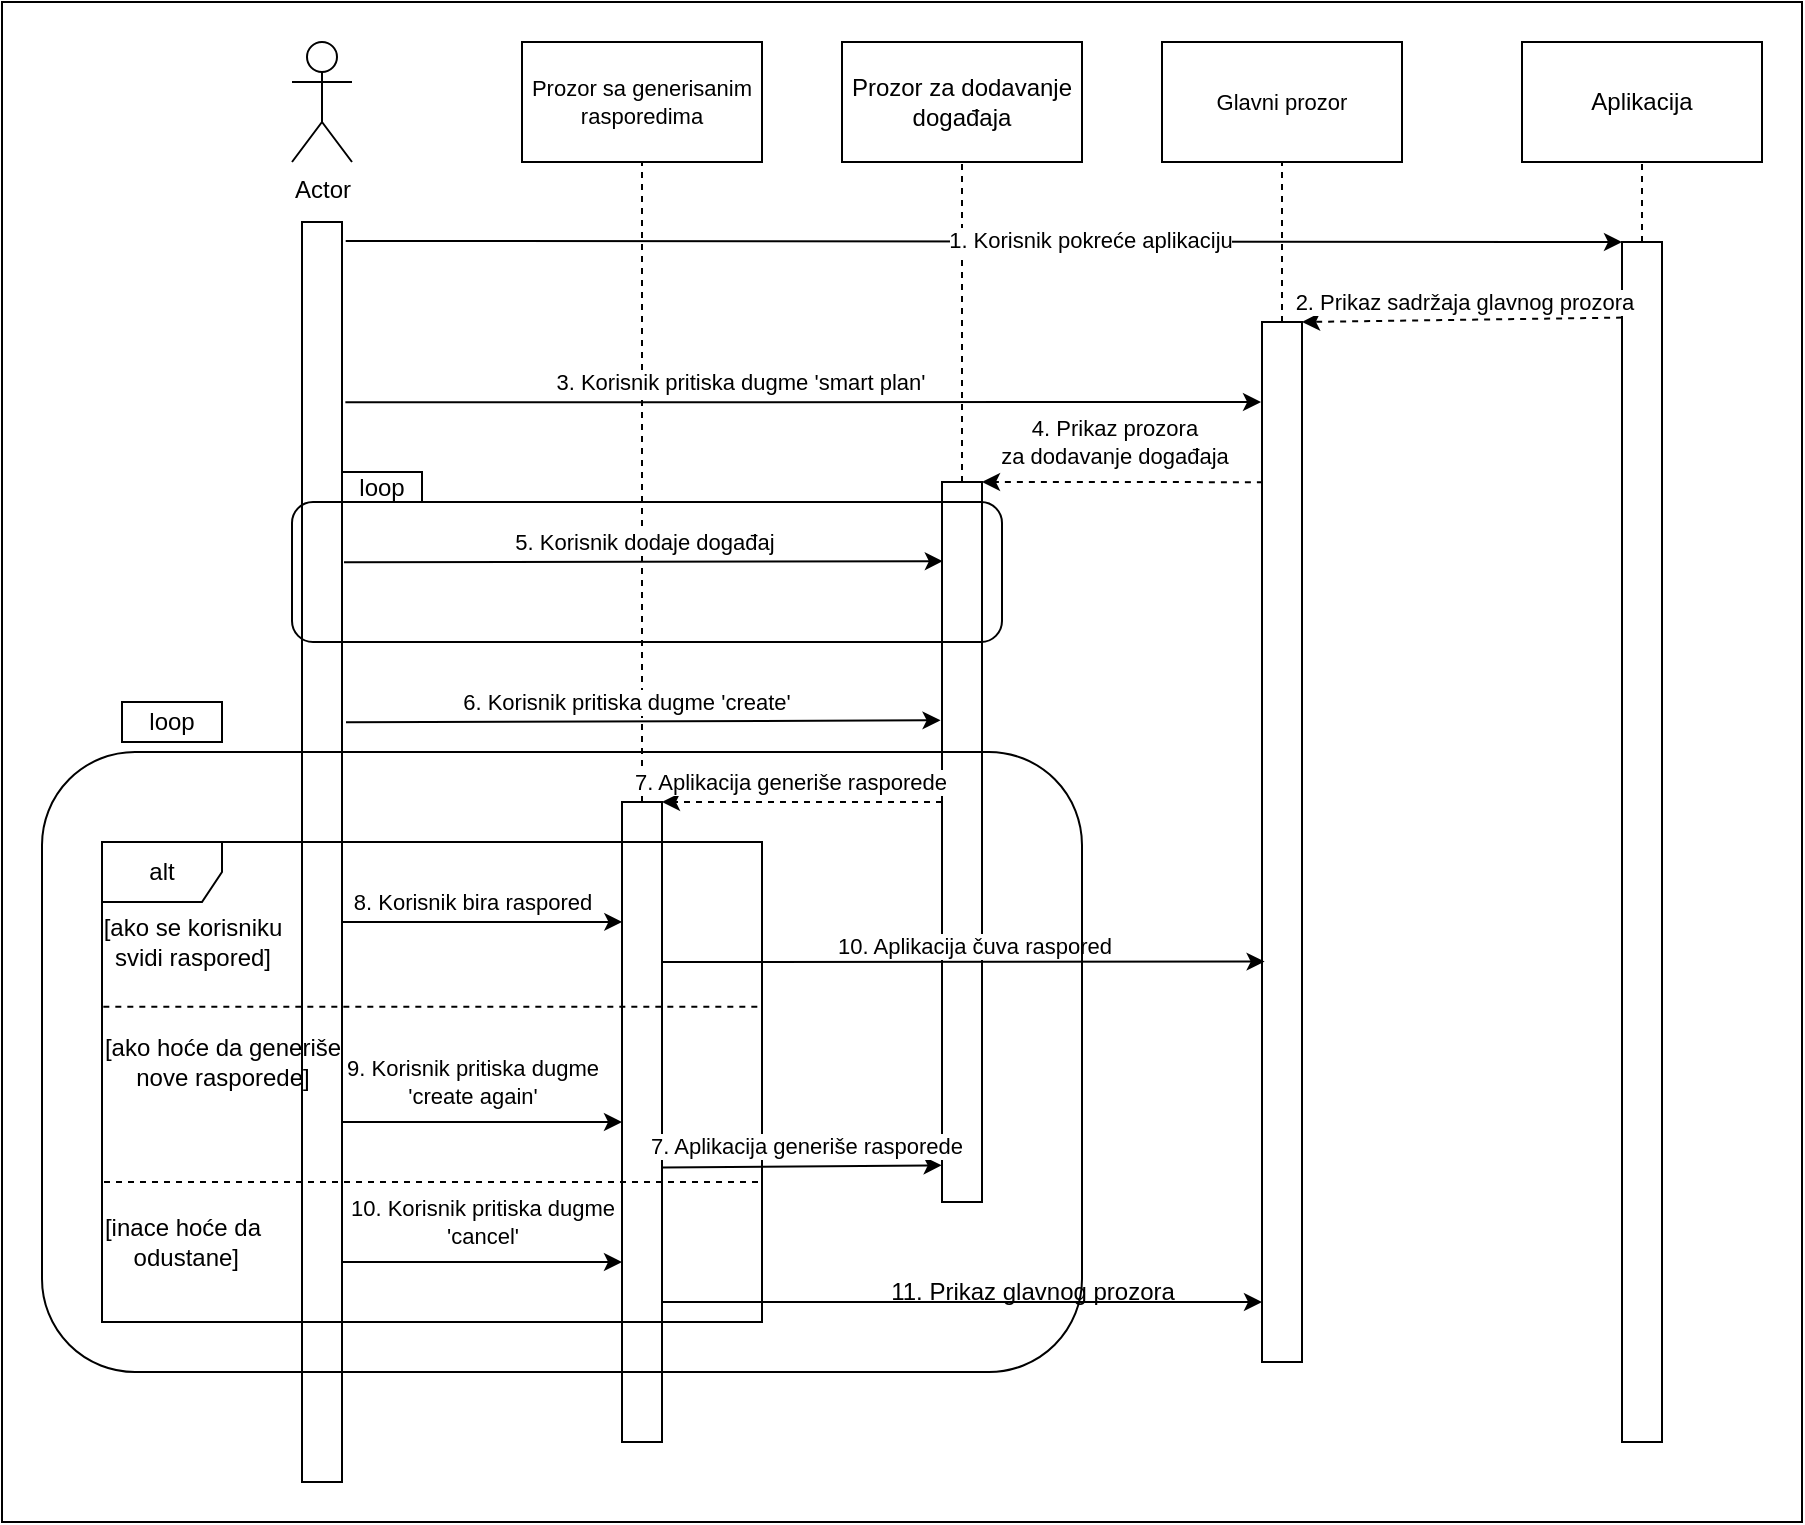 <mxfile version="22.1.3" type="device">
  <diagram name="Page-1" id="FcJH-Z4t9lqNdIpB60NR">
    <mxGraphModel dx="2284" dy="799" grid="1" gridSize="10" guides="1" tooltips="1" connect="1" arrows="1" fold="1" page="1" pageScale="1" pageWidth="850" pageHeight="1100" math="0" shadow="0">
      <root>
        <mxCell id="0" />
        <mxCell id="1" parent="0" />
        <mxCell id="3XUADEzdGJmMBm6TumV_-1" value="Actor" style="shape=umlActor;verticalLabelPosition=bottom;verticalAlign=top;html=1;outlineConnect=0;" parent="1" vertex="1">
          <mxGeometry x="85" y="20" width="30" height="60" as="geometry" />
        </mxCell>
        <mxCell id="3XUADEzdGJmMBm6TumV_-2" value="" style="rounded=0;whiteSpace=wrap;html=1;" parent="1" vertex="1">
          <mxGeometry x="90" y="110" width="20" height="630" as="geometry" />
        </mxCell>
        <mxCell id="3XUADEzdGJmMBm6TumV_-9" value="" style="rounded=0;whiteSpace=wrap;html=1;" parent="1" vertex="1">
          <mxGeometry x="750" y="120" width="20" height="600" as="geometry" />
        </mxCell>
        <mxCell id="3XUADEzdGJmMBm6TumV_-11" value="Aplikacija" style="rounded=0;whiteSpace=wrap;html=1;" parent="1" vertex="1">
          <mxGeometry x="700" y="20" width="120" height="60" as="geometry" />
        </mxCell>
        <mxCell id="3XUADEzdGJmMBm6TumV_-14" value="" style="endArrow=none;html=1;rounded=0;entryX=0.5;entryY=1;entryDx=0;entryDy=0;dashed=1;" parent="1" source="3XUADEzdGJmMBm6TumV_-9" target="3XUADEzdGJmMBm6TumV_-11" edge="1">
          <mxGeometry width="50" height="50" relative="1" as="geometry">
            <mxPoint x="650" y="180" as="sourcePoint" />
            <mxPoint x="791" y="92" as="targetPoint" />
          </mxGeometry>
        </mxCell>
        <mxCell id="3XUADEzdGJmMBm6TumV_-20" value="Prozor za dodavanje događaja" style="rounded=0;whiteSpace=wrap;html=1;" parent="1" vertex="1">
          <mxGeometry x="360" y="20" width="120" height="60" as="geometry" />
        </mxCell>
        <mxCell id="3XUADEzdGJmMBm6TumV_-21" value="" style="rounded=0;whiteSpace=wrap;html=1;" parent="1" vertex="1">
          <mxGeometry x="410" y="240" width="20" height="360" as="geometry" />
        </mxCell>
        <mxCell id="3XUADEzdGJmMBm6TumV_-27" value="" style="endArrow=none;dashed=1;html=1;rounded=0;labelBackgroundColor=default;strokeColor=default;align=center;verticalAlign=middle;fontFamily=Helvetica;fontSize=11;fontColor=default;shape=connector;entryX=0.5;entryY=1;entryDx=0;entryDy=0;exitX=0.5;exitY=0;exitDx=0;exitDy=0;" parent="1" source="3XUADEzdGJmMBm6TumV_-21" target="3XUADEzdGJmMBm6TumV_-20" edge="1">
          <mxGeometry width="50" height="50" relative="1" as="geometry">
            <mxPoint x="450" y="410" as="sourcePoint" />
            <mxPoint x="500" y="360" as="targetPoint" />
          </mxGeometry>
        </mxCell>
        <mxCell id="3XUADEzdGJmMBm6TumV_-32" value="Glavni prozor" style="rounded=0;whiteSpace=wrap;html=1;fontFamily=Helvetica;fontSize=11;fontColor=default;" parent="1" vertex="1">
          <mxGeometry x="520" y="20" width="120" height="60" as="geometry" />
        </mxCell>
        <mxCell id="3XUADEzdGJmMBm6TumV_-33" value="" style="rounded=0;whiteSpace=wrap;html=1;" parent="1" vertex="1">
          <mxGeometry x="570" y="160" width="20" height="520" as="geometry" />
        </mxCell>
        <mxCell id="3XUADEzdGJmMBm6TumV_-34" value="" style="endArrow=none;dashed=1;html=1;rounded=0;labelBackgroundColor=default;strokeColor=default;align=center;verticalAlign=middle;fontFamily=Helvetica;fontSize=11;fontColor=default;shape=connector;entryX=0.5;entryY=1;entryDx=0;entryDy=0;exitX=0.5;exitY=0;exitDx=0;exitDy=0;" parent="1" source="3XUADEzdGJmMBm6TumV_-33" target="3XUADEzdGJmMBm6TumV_-32" edge="1">
          <mxGeometry width="50" height="50" relative="1" as="geometry">
            <mxPoint x="450" y="410" as="sourcePoint" />
            <mxPoint x="500" y="360" as="targetPoint" />
          </mxGeometry>
        </mxCell>
        <mxCell id="3XUADEzdGJmMBm6TumV_-47" value="" style="rounded=0;whiteSpace=wrap;html=1;" parent="1" vertex="1">
          <mxGeometry x="250" y="400" width="20" height="320" as="geometry" />
        </mxCell>
        <mxCell id="3XUADEzdGJmMBm6TumV_-50" value="Prozor sa generisanim rasporedima" style="rounded=0;whiteSpace=wrap;html=1;fontFamily=Helvetica;fontSize=11;fontColor=default;" parent="1" vertex="1">
          <mxGeometry x="200" y="20" width="120" height="60" as="geometry" />
        </mxCell>
        <mxCell id="3XUADEzdGJmMBm6TumV_-51" value="" style="endArrow=none;dashed=1;html=1;rounded=0;labelBackgroundColor=default;strokeColor=default;align=center;verticalAlign=middle;fontFamily=Helvetica;fontSize=11;fontColor=default;shape=connector;entryX=0.5;entryY=1;entryDx=0;entryDy=0;exitX=0.5;exitY=0;exitDx=0;exitDy=0;" parent="1" source="3XUADEzdGJmMBm6TumV_-47" target="3XUADEzdGJmMBm6TumV_-50" edge="1">
          <mxGeometry width="50" height="50" relative="1" as="geometry">
            <mxPoint x="520" y="480" as="sourcePoint" />
            <mxPoint x="570" y="430" as="targetPoint" />
          </mxGeometry>
        </mxCell>
        <mxCell id="SfPmuoAr8hzWgJLUk2lE-5" value="" style="endArrow=classic;html=1;rounded=0;entryX=1;entryY=0;entryDx=0;entryDy=0;exitX=0.003;exitY=0.063;exitDx=0;exitDy=0;exitPerimeter=0;dashed=1;" edge="1" parent="1" source="3XUADEzdGJmMBm6TumV_-9" target="3XUADEzdGJmMBm6TumV_-33">
          <mxGeometry width="50" height="50" relative="1" as="geometry">
            <mxPoint x="600" y="470" as="sourcePoint" />
            <mxPoint x="650" y="420" as="targetPoint" />
          </mxGeometry>
        </mxCell>
        <mxCell id="SfPmuoAr8hzWgJLUk2lE-8" value="2. Prikaz sadržaja glavnog prozora" style="edgeLabel;html=1;align=center;verticalAlign=middle;resizable=0;points=[];" vertex="1" connectable="0" parent="SfPmuoAr8hzWgJLUk2lE-5">
          <mxGeometry x="-0.226" y="-1" relative="1" as="geometry">
            <mxPoint x="-17" y="-8" as="offset" />
          </mxGeometry>
        </mxCell>
        <mxCell id="SfPmuoAr8hzWgJLUk2lE-6" value="" style="endArrow=classic;html=1;rounded=0;exitX=1.093;exitY=0.015;exitDx=0;exitDy=0;exitPerimeter=0;entryX=0;entryY=0;entryDx=0;entryDy=0;" edge="1" parent="1" source="3XUADEzdGJmMBm6TumV_-2" target="3XUADEzdGJmMBm6TumV_-9">
          <mxGeometry width="50" height="50" relative="1" as="geometry">
            <mxPoint x="430" y="180" as="sourcePoint" />
            <mxPoint x="480" y="130" as="targetPoint" />
          </mxGeometry>
        </mxCell>
        <mxCell id="SfPmuoAr8hzWgJLUk2lE-7" value="1. Korisnik pokreće aplikaciju" style="edgeLabel;html=1;align=center;verticalAlign=middle;resizable=0;points=[];" vertex="1" connectable="0" parent="SfPmuoAr8hzWgJLUk2lE-6">
          <mxGeometry x="0.166" y="1" relative="1" as="geometry">
            <mxPoint as="offset" />
          </mxGeometry>
        </mxCell>
        <mxCell id="SfPmuoAr8hzWgJLUk2lE-9" value="" style="endArrow=classic;html=1;rounded=0;exitX=1.084;exitY=0.143;exitDx=0;exitDy=0;exitPerimeter=0;entryX=-0.024;entryY=0.077;entryDx=0;entryDy=0;entryPerimeter=0;" edge="1" parent="1" source="3XUADEzdGJmMBm6TumV_-2" target="3XUADEzdGJmMBm6TumV_-33">
          <mxGeometry width="50" height="50" relative="1" as="geometry">
            <mxPoint x="450" y="340" as="sourcePoint" />
            <mxPoint x="500" y="290" as="targetPoint" />
          </mxGeometry>
        </mxCell>
        <mxCell id="SfPmuoAr8hzWgJLUk2lE-10" value="3. Korisnik pritiska dugme &#39;smart plan&#39;" style="edgeLabel;html=1;align=center;verticalAlign=middle;resizable=0;points=[];" vertex="1" connectable="0" parent="SfPmuoAr8hzWgJLUk2lE-9">
          <mxGeometry x="-0.138" y="2" relative="1" as="geometry">
            <mxPoint y="-8" as="offset" />
          </mxGeometry>
        </mxCell>
        <mxCell id="SfPmuoAr8hzWgJLUk2lE-11" value="" style="endArrow=classic;html=1;rounded=0;entryX=1;entryY=0;entryDx=0;entryDy=0;exitX=0.022;exitY=0.154;exitDx=0;exitDy=0;exitPerimeter=0;dashed=1;" edge="1" parent="1" source="3XUADEzdGJmMBm6TumV_-33" target="3XUADEzdGJmMBm6TumV_-21">
          <mxGeometry width="50" height="50" relative="1" as="geometry">
            <mxPoint x="540" y="240" as="sourcePoint" />
            <mxPoint x="610" y="260" as="targetPoint" />
          </mxGeometry>
        </mxCell>
        <mxCell id="SfPmuoAr8hzWgJLUk2lE-12" value="4. Prikaz prozora&lt;br&gt;za dodavanje događaja" style="edgeLabel;html=1;align=center;verticalAlign=middle;resizable=0;points=[];" vertex="1" connectable="0" parent="SfPmuoAr8hzWgJLUk2lE-11">
          <mxGeometry x="0.12" relative="1" as="geometry">
            <mxPoint x="4" y="-20" as="offset" />
          </mxGeometry>
        </mxCell>
        <mxCell id="SfPmuoAr8hzWgJLUk2lE-14" value="" style="endArrow=classic;html=1;rounded=0;exitX=1.05;exitY=0.27;exitDx=0;exitDy=0;exitPerimeter=0;entryX=0.021;entryY=0.11;entryDx=0;entryDy=0;entryPerimeter=0;" edge="1" parent="1" source="3XUADEzdGJmMBm6TumV_-2" target="3XUADEzdGJmMBm6TumV_-21">
          <mxGeometry width="50" height="50" relative="1" as="geometry">
            <mxPoint x="640" y="300" as="sourcePoint" />
            <mxPoint x="410" y="340" as="targetPoint" />
          </mxGeometry>
        </mxCell>
        <mxCell id="SfPmuoAr8hzWgJLUk2lE-15" value="5. Korisnik dodaje događaj" style="edgeLabel;html=1;align=center;verticalAlign=middle;resizable=0;points=[];" vertex="1" connectable="0" parent="SfPmuoAr8hzWgJLUk2lE-14">
          <mxGeometry x="0.002" y="-2" relative="1" as="geometry">
            <mxPoint y="-12" as="offset" />
          </mxGeometry>
        </mxCell>
        <mxCell id="SfPmuoAr8hzWgJLUk2lE-20" value="loop" style="rounded=0;whiteSpace=wrap;html=1;" vertex="1" parent="1">
          <mxGeometry x="110" y="235" width="40" height="15" as="geometry" />
        </mxCell>
        <mxCell id="SfPmuoAr8hzWgJLUk2lE-21" value="" style="endArrow=classic;html=1;rounded=0;exitX=1.1;exitY=0.397;exitDx=0;exitDy=0;exitPerimeter=0;entryX=-0.036;entryY=0.331;entryDx=0;entryDy=0;entryPerimeter=0;" edge="1" parent="1" source="3XUADEzdGJmMBm6TumV_-2" target="3XUADEzdGJmMBm6TumV_-21">
          <mxGeometry width="50" height="50" relative="1" as="geometry">
            <mxPoint x="480" y="410" as="sourcePoint" />
            <mxPoint x="370" y="360" as="targetPoint" />
          </mxGeometry>
        </mxCell>
        <mxCell id="SfPmuoAr8hzWgJLUk2lE-22" value="6. Korisnik pritiska dugme &#39;create&#39;" style="edgeLabel;html=1;align=center;verticalAlign=middle;resizable=0;points=[];" vertex="1" connectable="0" parent="SfPmuoAr8hzWgJLUk2lE-21">
          <mxGeometry x="0.106" relative="1" as="geometry">
            <mxPoint x="-25" y="-10" as="offset" />
          </mxGeometry>
        </mxCell>
        <mxCell id="SfPmuoAr8hzWgJLUk2lE-23" value="" style="endArrow=classic;html=1;rounded=0;entryX=1;entryY=0;entryDx=0;entryDy=0;dashed=1;" edge="1" parent="1" target="3XUADEzdGJmMBm6TumV_-47">
          <mxGeometry width="50" height="50" relative="1" as="geometry">
            <mxPoint x="410" y="400" as="sourcePoint" />
            <mxPoint x="370" y="470" as="targetPoint" />
            <Array as="points" />
          </mxGeometry>
        </mxCell>
        <mxCell id="SfPmuoAr8hzWgJLUk2lE-26" value="7. Aplikacija generiše rasporede" style="edgeLabel;html=1;align=center;verticalAlign=middle;resizable=0;points=[];" vertex="1" connectable="0" parent="SfPmuoAr8hzWgJLUk2lE-23">
          <mxGeometry x="-0.096" y="-1" relative="1" as="geometry">
            <mxPoint x="-13" y="-9" as="offset" />
          </mxGeometry>
        </mxCell>
        <mxCell id="SfPmuoAr8hzWgJLUk2lE-27" value="" style="endArrow=classic;html=1;rounded=0;exitX=0.288;exitY=0.274;exitDx=0;exitDy=0;exitPerimeter=0;entryX=0.558;entryY=0.274;entryDx=0;entryDy=0;entryPerimeter=0;" edge="1" parent="1" source="SfPmuoAr8hzWgJLUk2lE-42" target="SfPmuoAr8hzWgJLUk2lE-42">
          <mxGeometry width="50" height="50" relative="1" as="geometry">
            <mxPoint x="110" y="440" as="sourcePoint" />
            <mxPoint x="250" y="480" as="targetPoint" />
          </mxGeometry>
        </mxCell>
        <mxCell id="SfPmuoAr8hzWgJLUk2lE-28" value="8. Korisnik bira raspored" style="edgeLabel;html=1;align=center;verticalAlign=middle;resizable=0;points=[];" vertex="1" connectable="0" parent="SfPmuoAr8hzWgJLUk2lE-27">
          <mxGeometry x="-0.369" y="2" relative="1" as="geometry">
            <mxPoint x="20" y="-8" as="offset" />
          </mxGeometry>
        </mxCell>
        <mxCell id="SfPmuoAr8hzWgJLUk2lE-30" value="alt" style="shape=umlFrame;whiteSpace=wrap;html=1;pointerEvents=0;" vertex="1" parent="1">
          <mxGeometry x="-10" y="420" width="330" height="240" as="geometry" />
        </mxCell>
        <mxCell id="SfPmuoAr8hzWgJLUk2lE-33" value="[ako se korisniku&lt;br&gt;svidi raspored]" style="text;html=1;align=center;verticalAlign=middle;resizable=0;points=[];autosize=1;strokeColor=none;fillColor=none;" vertex="1" parent="1">
          <mxGeometry x="-20" y="450" width="110" height="40" as="geometry" />
        </mxCell>
        <mxCell id="SfPmuoAr8hzWgJLUk2lE-34" value="" style="endArrow=none;dashed=1;html=1;rounded=0;exitX=0.002;exitY=0.343;exitDx=0;exitDy=0;exitPerimeter=0;entryX=1;entryY=0.343;entryDx=0;entryDy=0;entryPerimeter=0;" edge="1" parent="1" source="SfPmuoAr8hzWgJLUk2lE-30" target="SfPmuoAr8hzWgJLUk2lE-30">
          <mxGeometry width="50" height="50" relative="1" as="geometry">
            <mxPoint x="210" y="520" as="sourcePoint" />
            <mxPoint x="260" y="470" as="targetPoint" />
          </mxGeometry>
        </mxCell>
        <mxCell id="SfPmuoAr8hzWgJLUk2lE-35" value="[ako hoće da generiše&lt;br&gt;nove rasporede]" style="text;html=1;align=center;verticalAlign=middle;resizable=0;points=[];autosize=1;strokeColor=none;fillColor=none;" vertex="1" parent="1">
          <mxGeometry x="-20" y="510" width="140" height="40" as="geometry" />
        </mxCell>
        <mxCell id="SfPmuoAr8hzWgJLUk2lE-36" value="" style="endArrow=classic;html=1;rounded=0;" edge="1" parent="1">
          <mxGeometry width="50" height="50" relative="1" as="geometry">
            <mxPoint x="110" y="560" as="sourcePoint" />
            <mxPoint x="250" y="560" as="targetPoint" />
          </mxGeometry>
        </mxCell>
        <mxCell id="SfPmuoAr8hzWgJLUk2lE-37" value="9. Korisnik pritiska dugme&lt;br&gt;&#39;create again&#39;" style="edgeLabel;html=1;align=center;verticalAlign=middle;resizable=0;points=[];" vertex="1" connectable="0" parent="SfPmuoAr8hzWgJLUk2lE-36">
          <mxGeometry x="-0.124" y="2" relative="1" as="geometry">
            <mxPoint x="3" y="-18" as="offset" />
          </mxGeometry>
        </mxCell>
        <mxCell id="SfPmuoAr8hzWgJLUk2lE-38" value="" style="endArrow=classic;html=1;rounded=0;entryX=0.065;entryY=0.615;entryDx=0;entryDy=0;entryPerimeter=0;exitX=1;exitY=0.25;exitDx=0;exitDy=0;" edge="1" parent="1" source="3XUADEzdGJmMBm6TumV_-47" target="3XUADEzdGJmMBm6TumV_-33">
          <mxGeometry width="50" height="50" relative="1" as="geometry">
            <mxPoint x="270" y="480" as="sourcePoint" />
            <mxPoint x="111" y="640" as="targetPoint" />
          </mxGeometry>
        </mxCell>
        <mxCell id="SfPmuoAr8hzWgJLUk2lE-39" value="10. Aplikacija čuva raspored" style="edgeLabel;html=1;align=center;verticalAlign=middle;resizable=0;points=[];" vertex="1" connectable="0" parent="SfPmuoAr8hzWgJLUk2lE-38">
          <mxGeometry x="0.085" y="-1" relative="1" as="geometry">
            <mxPoint x="-8" y="-9" as="offset" />
          </mxGeometry>
        </mxCell>
        <mxCell id="SfPmuoAr8hzWgJLUk2lE-40" value="" style="endArrow=classic;html=1;rounded=0;entryX=-0.01;entryY=0.949;entryDx=0;entryDy=0;entryPerimeter=0;exitX=1.017;exitY=0.571;exitDx=0;exitDy=0;exitPerimeter=0;" edge="1" parent="1" source="3XUADEzdGJmMBm6TumV_-47" target="3XUADEzdGJmMBm6TumV_-21">
          <mxGeometry width="50" height="50" relative="1" as="geometry">
            <mxPoint x="271" y="600" as="sourcePoint" />
            <mxPoint x="360" y="560" as="targetPoint" />
            <Array as="points" />
          </mxGeometry>
        </mxCell>
        <mxCell id="SfPmuoAr8hzWgJLUk2lE-41" value="7. Aplikacija generiše rasporede" style="edgeLabel;html=1;align=center;verticalAlign=middle;resizable=0;points=[];" vertex="1" connectable="0" parent="SfPmuoAr8hzWgJLUk2lE-40">
          <mxGeometry x="0.019" relative="1" as="geometry">
            <mxPoint y="-10" as="offset" />
          </mxGeometry>
        </mxCell>
        <mxCell id="SfPmuoAr8hzWgJLUk2lE-43" value="loop" style="rounded=0;whiteSpace=wrap;html=1;" vertex="1" parent="1">
          <mxGeometry y="350" width="50" height="20" as="geometry" />
        </mxCell>
        <mxCell id="SfPmuoAr8hzWgJLUk2lE-46" value="" style="endArrow=none;dashed=1;html=1;rounded=0;exitX=0.002;exitY=0.343;exitDx=0;exitDy=0;exitPerimeter=0;entryX=1;entryY=0.343;entryDx=0;entryDy=0;entryPerimeter=0;" edge="1" parent="1">
          <mxGeometry width="50" height="50" relative="1" as="geometry">
            <mxPoint x="-9" y="590" as="sourcePoint" />
            <mxPoint x="320" y="590" as="targetPoint" />
          </mxGeometry>
        </mxCell>
        <mxCell id="SfPmuoAr8hzWgJLUk2lE-47" value="[inace hoće da&lt;br&gt;&amp;nbsp;odustane]" style="text;html=1;align=center;verticalAlign=middle;resizable=0;points=[];autosize=1;strokeColor=none;fillColor=none;" vertex="1" parent="1">
          <mxGeometry x="-20" y="600" width="100" height="40" as="geometry" />
        </mxCell>
        <mxCell id="SfPmuoAr8hzWgJLUk2lE-48" value="" style="endArrow=classic;html=1;rounded=0;" edge="1" parent="1">
          <mxGeometry width="50" height="50" relative="1" as="geometry">
            <mxPoint x="110" y="630" as="sourcePoint" />
            <mxPoint x="250" y="630" as="targetPoint" />
          </mxGeometry>
        </mxCell>
        <mxCell id="SfPmuoAr8hzWgJLUk2lE-49" value="10. Korisnik pritiska dugme&lt;br&gt;&#39;cancel&#39;" style="edgeLabel;html=1;align=center;verticalAlign=middle;resizable=0;points=[];" vertex="1" connectable="0" parent="SfPmuoAr8hzWgJLUk2lE-48">
          <mxGeometry x="-0.187" y="2" relative="1" as="geometry">
            <mxPoint x="13" y="-18" as="offset" />
          </mxGeometry>
        </mxCell>
        <mxCell id="SfPmuoAr8hzWgJLUk2lE-50" value="" style="endArrow=classic;html=1;rounded=0;" edge="1" parent="1">
          <mxGeometry width="50" height="50" relative="1" as="geometry">
            <mxPoint x="270" y="650" as="sourcePoint" />
            <mxPoint x="570" y="650" as="targetPoint" />
          </mxGeometry>
        </mxCell>
        <mxCell id="SfPmuoAr8hzWgJLUk2lE-51" value="11. Prikaz glavnog prozora" style="text;html=1;align=center;verticalAlign=middle;resizable=0;points=[];autosize=1;strokeColor=none;fillColor=none;" vertex="1" parent="1">
          <mxGeometry x="370" y="630" width="170" height="30" as="geometry" />
        </mxCell>
        <mxCell id="SfPmuoAr8hzWgJLUk2lE-16" value="" style="rounded=1;whiteSpace=wrap;html=1;fillColor=none;" vertex="1" parent="1">
          <mxGeometry x="85" y="250" width="355" height="70" as="geometry" />
        </mxCell>
        <mxCell id="SfPmuoAr8hzWgJLUk2lE-42" value="" style="rounded=1;whiteSpace=wrap;html=1;fillColor=none;" vertex="1" parent="1">
          <mxGeometry x="-40" y="375" width="520" height="310" as="geometry" />
        </mxCell>
        <mxCell id="SfPmuoAr8hzWgJLUk2lE-54" value="" style="rounded=0;whiteSpace=wrap;html=1;fillColor=none;" vertex="1" parent="1">
          <mxGeometry x="-60" width="900" height="760" as="geometry" />
        </mxCell>
      </root>
    </mxGraphModel>
  </diagram>
</mxfile>
